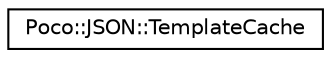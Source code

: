 digraph "Graphical Class Hierarchy"
{
 // LATEX_PDF_SIZE
  edge [fontname="Helvetica",fontsize="10",labelfontname="Helvetica",labelfontsize="10"];
  node [fontname="Helvetica",fontsize="10",shape=record];
  rankdir="LR";
  Node0 [label="Poco::JSON::TemplateCache",height=0.2,width=0.4,color="black", fillcolor="white", style="filled",URL="$classPoco_1_1JSON_1_1TemplateCache.html",tooltip=" "];
}
